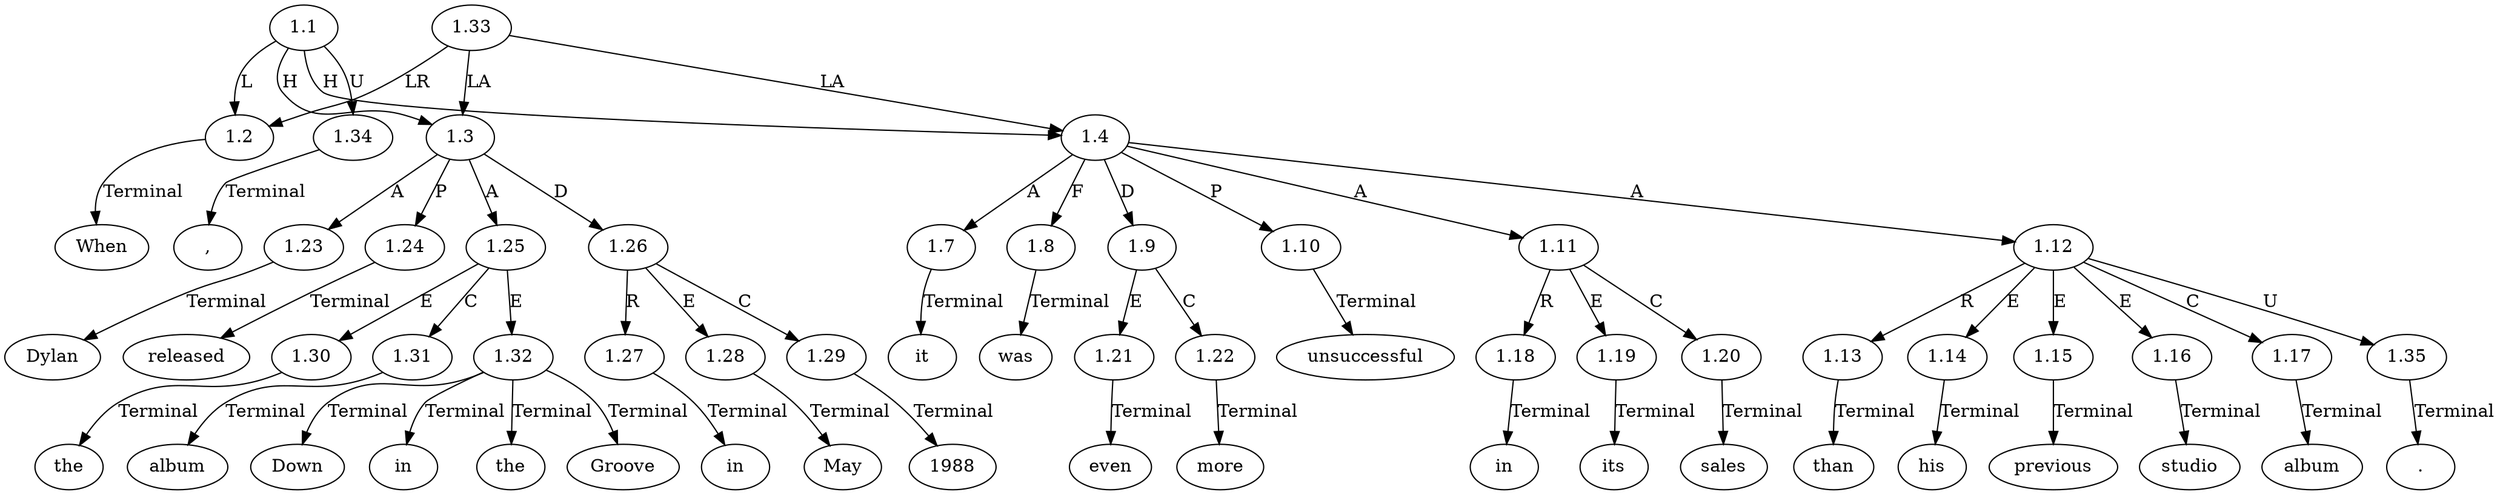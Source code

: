 // Graph
digraph {
	0.1 [label=When ordering=out]
	0.10 [label=in ordering=out]
	0.11 [label=May ordering=out]
	0.12 [label=1988 ordering=out]
	0.13 [label="," ordering=out]
	0.14 [label=it ordering=out]
	0.15 [label=was ordering=out]
	0.16 [label=even ordering=out]
	0.17 [label=more ordering=out]
	0.18 [label=unsuccessful ordering=out]
	0.19 [label=in ordering=out]
	0.2 [label=Dylan ordering=out]
	0.20 [label=its ordering=out]
	0.21 [label=sales ordering=out]
	0.22 [label=than ordering=out]
	0.23 [label=his ordering=out]
	0.24 [label=previous ordering=out]
	0.25 [label=studio ordering=out]
	0.26 [label=album ordering=out]
	0.27 [label="." ordering=out]
	0.3 [label=released ordering=out]
	0.4 [label=the ordering=out]
	0.5 [label=album ordering=out]
	0.6 [label=Down ordering=out]
	0.7 [label=in ordering=out]
	0.8 [label=the ordering=out]
	0.9 [label=Groove ordering=out]
	1.1 [label=1.1 ordering=out]
	1.2 [label=1.2 ordering=out]
	1.3 [label=1.3 ordering=out]
	1.4 [label=1.4 ordering=out]
	1.7 [label=1.7 ordering=out]
	1.8 [label=1.8 ordering=out]
	1.9 [label=1.9 ordering=out]
	1.10 [label=1.10 ordering=out]
	1.11 [label=1.11 ordering=out]
	1.12 [label=1.12 ordering=out]
	1.13 [label=1.13 ordering=out]
	1.14 [label=1.14 ordering=out]
	1.15 [label=1.15 ordering=out]
	1.16 [label=1.16 ordering=out]
	1.17 [label=1.17 ordering=out]
	1.18 [label=1.18 ordering=out]
	1.19 [label=1.19 ordering=out]
	1.20 [label=1.20 ordering=out]
	1.21 [label=1.21 ordering=out]
	1.22 [label=1.22 ordering=out]
	1.23 [label=1.23 ordering=out]
	1.24 [label=1.24 ordering=out]
	1.25 [label=1.25 ordering=out]
	1.26 [label=1.26 ordering=out]
	1.27 [label=1.27 ordering=out]
	1.28 [label=1.28 ordering=out]
	1.29 [label=1.29 ordering=out]
	1.30 [label=1.30 ordering=out]
	1.31 [label=1.31 ordering=out]
	1.32 [label=1.32 ordering=out]
	1.33 [label=1.33 ordering=out]
	1.34 [label=1.34 ordering=out]
	1.35 [label=1.35 ordering=out]
	1.1 -> 1.2 [label=L ordering=out]
	1.1 -> 1.3 [label=H ordering=out]
	1.1 -> 1.4 [label=H ordering=out]
	1.1 -> 1.34 [label=U ordering=out]
	1.2 -> 0.1 [label=Terminal ordering=out]
	1.3 -> 1.23 [label=A ordering=out]
	1.3 -> 1.24 [label=P ordering=out]
	1.3 -> 1.25 [label=A ordering=out]
	1.3 -> 1.26 [label=D ordering=out]
	1.4 -> 1.7 [label=A ordering=out]
	1.4 -> 1.8 [label=F ordering=out]
	1.4 -> 1.9 [label=D ordering=out]
	1.4 -> 1.10 [label=P ordering=out]
	1.4 -> 1.11 [label=A ordering=out]
	1.4 -> 1.12 [label=A ordering=out]
	1.7 -> 0.14 [label=Terminal ordering=out]
	1.8 -> 0.15 [label=Terminal ordering=out]
	1.9 -> 1.21 [label=E ordering=out]
	1.9 -> 1.22 [label=C ordering=out]
	1.10 -> 0.18 [label=Terminal ordering=out]
	1.11 -> 1.18 [label=R ordering=out]
	1.11 -> 1.19 [label=E ordering=out]
	1.11 -> 1.20 [label=C ordering=out]
	1.12 -> 1.13 [label=R ordering=out]
	1.12 -> 1.14 [label=E ordering=out]
	1.12 -> 1.15 [label=E ordering=out]
	1.12 -> 1.16 [label=E ordering=out]
	1.12 -> 1.17 [label=C ordering=out]
	1.12 -> 1.35 [label=U ordering=out]
	1.13 -> 0.22 [label=Terminal ordering=out]
	1.14 -> 0.23 [label=Terminal ordering=out]
	1.15 -> 0.24 [label=Terminal ordering=out]
	1.16 -> 0.25 [label=Terminal ordering=out]
	1.17 -> 0.26 [label=Terminal ordering=out]
	1.18 -> 0.19 [label=Terminal ordering=out]
	1.19 -> 0.20 [label=Terminal ordering=out]
	1.20 -> 0.21 [label=Terminal ordering=out]
	1.21 -> 0.16 [label=Terminal ordering=out]
	1.22 -> 0.17 [label=Terminal ordering=out]
	1.23 -> 0.2 [label=Terminal ordering=out]
	1.24 -> 0.3 [label=Terminal ordering=out]
	1.25 -> 1.30 [label=E ordering=out]
	1.25 -> 1.31 [label=C ordering=out]
	1.25 -> 1.32 [label=E ordering=out]
	1.26 -> 1.27 [label=R ordering=out]
	1.26 -> 1.28 [label=E ordering=out]
	1.26 -> 1.29 [label=C ordering=out]
	1.27 -> 0.10 [label=Terminal ordering=out]
	1.28 -> 0.11 [label=Terminal ordering=out]
	1.29 -> 0.12 [label=Terminal ordering=out]
	1.30 -> 0.4 [label=Terminal ordering=out]
	1.31 -> 0.5 [label=Terminal ordering=out]
	1.32 -> 0.6 [label=Terminal ordering=out]
	1.32 -> 0.7 [label=Terminal ordering=out]
	1.32 -> 0.8 [label=Terminal ordering=out]
	1.32 -> 0.9 [label=Terminal ordering=out]
	1.33 -> 1.2 [label=LR ordering=out]
	1.33 -> 1.3 [label=LA ordering=out]
	1.33 -> 1.4 [label=LA ordering=out]
	1.34 -> 0.13 [label=Terminal ordering=out]
	1.35 -> 0.27 [label=Terminal ordering=out]
}
